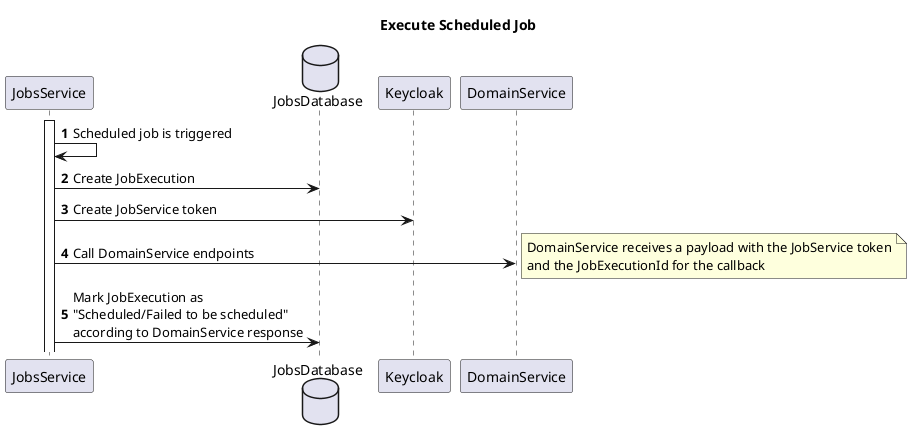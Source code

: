 @startuml
'https://plantuml.com/sequence-diagram

autonumber

title: "Execute Scheduled Job"

activate JobsService
JobsService -> JobsService: Scheduled job is triggered
database JobsDatabase
JobsService -> JobsDatabase: Create JobExecution
JobsService -> Keycloak: Create JobService token
JobsService -> DomainService: Call DomainService endpoints

note right
    DomainService receives a payload with the JobService token
    and the JobExecutionId for the callback
end note

JobsService -> JobsDatabase: Mark JobExecution as\n"Scheduled/Failed to be scheduled"\naccording to DomainService response

@enduml